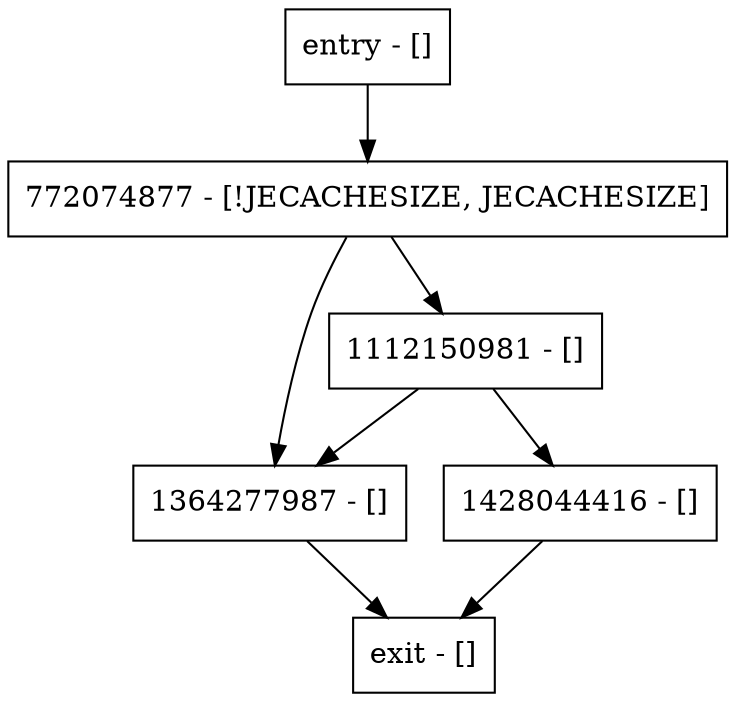 digraph <init> {
node [shape=record];
entry [label="entry - []"];
exit [label="exit - []"];
1364277987 [label="1364277987 - []"];
1428044416 [label="1428044416 - []"];
772074877 [label="772074877 - [!JECACHESIZE, JECACHESIZE]"];
1112150981 [label="1112150981 - []"];
entry;
exit;
entry -> 772074877;
1364277987 -> exit;
1428044416 -> exit;
772074877 -> 1364277987;
772074877 -> 1112150981;
1112150981 -> 1364277987;
1112150981 -> 1428044416;
}

